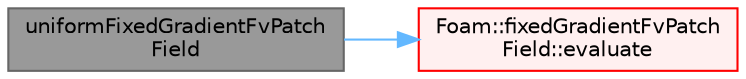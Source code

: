 digraph "uniformFixedGradientFvPatchField"
{
 // LATEX_PDF_SIZE
  bgcolor="transparent";
  edge [fontname=Helvetica,fontsize=10,labelfontname=Helvetica,labelfontsize=10];
  node [fontname=Helvetica,fontsize=10,shape=box,height=0.2,width=0.4];
  rankdir="LR";
  Node1 [id="Node000001",label="uniformFixedGradientFvPatch\lField",height=0.2,width=0.4,color="gray40", fillcolor="grey60", style="filled", fontcolor="black",tooltip=" "];
  Node1 -> Node2 [id="edge1_Node000001_Node000002",color="steelblue1",style="solid",tooltip=" "];
  Node2 [id="Node000002",label="Foam::fixedGradientFvPatch\lField::evaluate",height=0.2,width=0.4,color="red", fillcolor="#FFF0F0", style="filled",URL="$classFoam_1_1fixedGradientFvPatchField.html#a1a4ebfb8aa4dc581e54081a12bfbd0d3",tooltip=" "];
}
